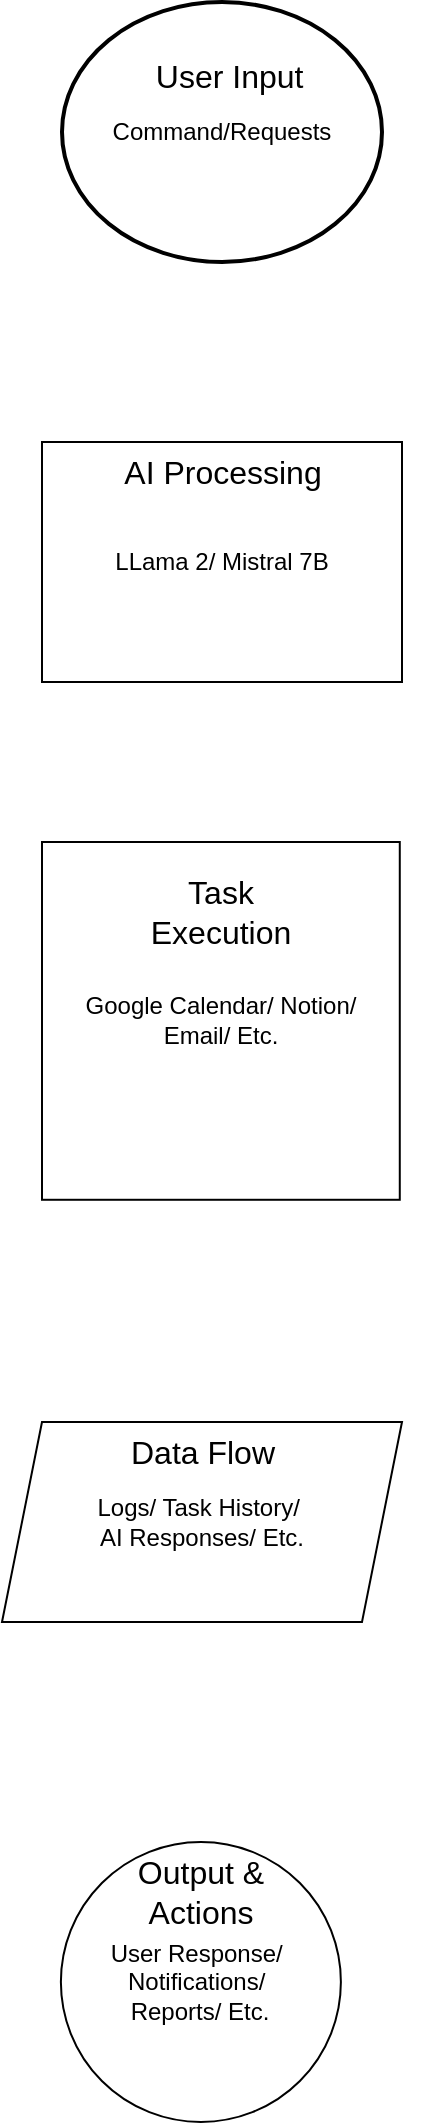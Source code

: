 <mxfile version="26.0.6">
  <diagram id="C5RBs43oDa-KdzZeNtuy" name="Page-1">
    <mxGraphModel dx="1188" dy="953" grid="1" gridSize="10" guides="1" tooltips="1" connect="1" arrows="1" fold="1" page="1" pageScale="1" pageWidth="827" pageHeight="1169" math="0" shadow="0">
      <root>
        <mxCell id="WIyWlLk6GJQsqaUBKTNV-0" />
        <mxCell id="WIyWlLk6GJQsqaUBKTNV-1" parent="WIyWlLk6GJQsqaUBKTNV-0" />
        <mxCell id="vfP2nqWJJjQrkhzP8G_h-13" value="" style="group" vertex="1" connectable="0" parent="WIyWlLk6GJQsqaUBKTNV-1">
          <mxGeometry x="300" y="20" width="160" height="130" as="geometry" />
        </mxCell>
        <mxCell id="vfP2nqWJJjQrkhzP8G_h-0" value="Command/Requests" style="strokeWidth=2;html=1;shape=mxgraph.flowchart.start_1;whiteSpace=wrap;" vertex="1" parent="vfP2nqWJJjQrkhzP8G_h-13">
          <mxGeometry width="160" height="130" as="geometry" />
        </mxCell>
        <mxCell id="vfP2nqWJJjQrkhzP8G_h-14" value="" style="group" vertex="1" connectable="0" parent="WIyWlLk6GJQsqaUBKTNV-1">
          <mxGeometry x="290" y="240" width="180" height="120" as="geometry" />
        </mxCell>
        <mxCell id="vfP2nqWJJjQrkhzP8G_h-5" value="LLama 2/ Mistral 7B" style="rounded=0;whiteSpace=wrap;html=1;" vertex="1" parent="vfP2nqWJJjQrkhzP8G_h-14">
          <mxGeometry width="180" height="120" as="geometry" />
        </mxCell>
        <mxCell id="vfP2nqWJJjQrkhzP8G_h-4" value="AI Processing" style="text;html=1;align=center;verticalAlign=middle;resizable=0;points=[];autosize=1;strokeColor=none;fillColor=none;fontSize=16;" vertex="1" parent="vfP2nqWJJjQrkhzP8G_h-14">
          <mxGeometry x="30" width="120" height="30" as="geometry" />
        </mxCell>
        <mxCell id="vfP2nqWJJjQrkhzP8G_h-15" value="" style="group" vertex="1" connectable="0" parent="WIyWlLk6GJQsqaUBKTNV-1">
          <mxGeometry x="310" y="440" width="170" height="160" as="geometry" />
        </mxCell>
        <mxCell id="vfP2nqWJJjQrkhzP8G_h-7" value="Google Calendar/ Notion/&lt;div&gt;Email/ Etc.&lt;/div&gt;" style="whiteSpace=wrap;html=1;aspect=fixed;" vertex="1" parent="vfP2nqWJJjQrkhzP8G_h-15">
          <mxGeometry x="-20" width="178.89" height="178.89" as="geometry" />
        </mxCell>
        <mxCell id="vfP2nqWJJjQrkhzP8G_h-8" value="Task&lt;div&gt;Execution&lt;/div&gt;" style="text;html=1;align=center;verticalAlign=middle;resizable=0;points=[];autosize=1;strokeColor=none;fillColor=none;fontSize=16;" vertex="1" parent="vfP2nqWJJjQrkhzP8G_h-15">
          <mxGeometry x="24.44" y="10" width="90" height="50" as="geometry" />
        </mxCell>
        <mxCell id="vfP2nqWJJjQrkhzP8G_h-16" value="" style="group" vertex="1" connectable="0" parent="WIyWlLk6GJQsqaUBKTNV-1">
          <mxGeometry x="270" y="730" width="200" height="100" as="geometry" />
        </mxCell>
        <mxCell id="vfP2nqWJJjQrkhzP8G_h-9" value="Logs/ Task History/&amp;nbsp;&lt;div&gt;AI Responses/ Etc.&lt;/div&gt;" style="shape=parallelogram;perimeter=parallelogramPerimeter;whiteSpace=wrap;html=1;fixedSize=1;" vertex="1" parent="vfP2nqWJJjQrkhzP8G_h-16">
          <mxGeometry width="200" height="100" as="geometry" />
        </mxCell>
        <mxCell id="vfP2nqWJJjQrkhzP8G_h-10" value="Data Flow" style="text;html=1;align=center;verticalAlign=middle;resizable=0;points=[];autosize=1;strokeColor=none;fillColor=none;fontSize=16;" vertex="1" parent="vfP2nqWJJjQrkhzP8G_h-16">
          <mxGeometry x="49.997" width="100" height="30" as="geometry" />
        </mxCell>
        <mxCell id="vfP2nqWJJjQrkhzP8G_h-17" value="" style="group" vertex="1" connectable="0" parent="WIyWlLk6GJQsqaUBKTNV-1">
          <mxGeometry x="290" y="940" width="170" height="140" as="geometry" />
        </mxCell>
        <mxCell id="vfP2nqWJJjQrkhzP8G_h-11" value="User Response/&amp;nbsp;&lt;div&gt;Notifications/&amp;nbsp;&lt;/div&gt;&lt;div&gt;Reports/ Etc.&lt;/div&gt;" style="ellipse;whiteSpace=wrap;html=1;aspect=fixed;" vertex="1" parent="vfP2nqWJJjQrkhzP8G_h-17">
          <mxGeometry x="9.444" width="140" height="140" as="geometry" />
        </mxCell>
        <mxCell id="vfP2nqWJJjQrkhzP8G_h-12" value="Output &amp;amp;&lt;div&gt;Actions&lt;/div&gt;" style="text;html=1;align=center;verticalAlign=middle;resizable=0;points=[];autosize=1;strokeColor=none;fillColor=none;fontSize=16;" vertex="1" parent="vfP2nqWJJjQrkhzP8G_h-17">
          <mxGeometry x="34" width="90" height="50" as="geometry" />
        </mxCell>
        <mxCell id="vfP2nqWJJjQrkhzP8G_h-1" value="&amp;nbsp; &amp;nbsp; &amp;nbsp; &amp;nbsp; &amp;nbsp; &amp;nbsp; &amp;nbsp; &amp;nbsp;User Input&lt;div&gt;&lt;br&gt;&lt;/div&gt;" style="text;html=1;align=center;verticalAlign=middle;resizable=0;points=[];autosize=1;strokeColor=none;fillColor=none;fontSize=16;" vertex="1" parent="WIyWlLk6GJQsqaUBKTNV-1">
          <mxGeometry x="270" y="41.667" width="160" height="50" as="geometry" />
        </mxCell>
      </root>
    </mxGraphModel>
  </diagram>
</mxfile>
